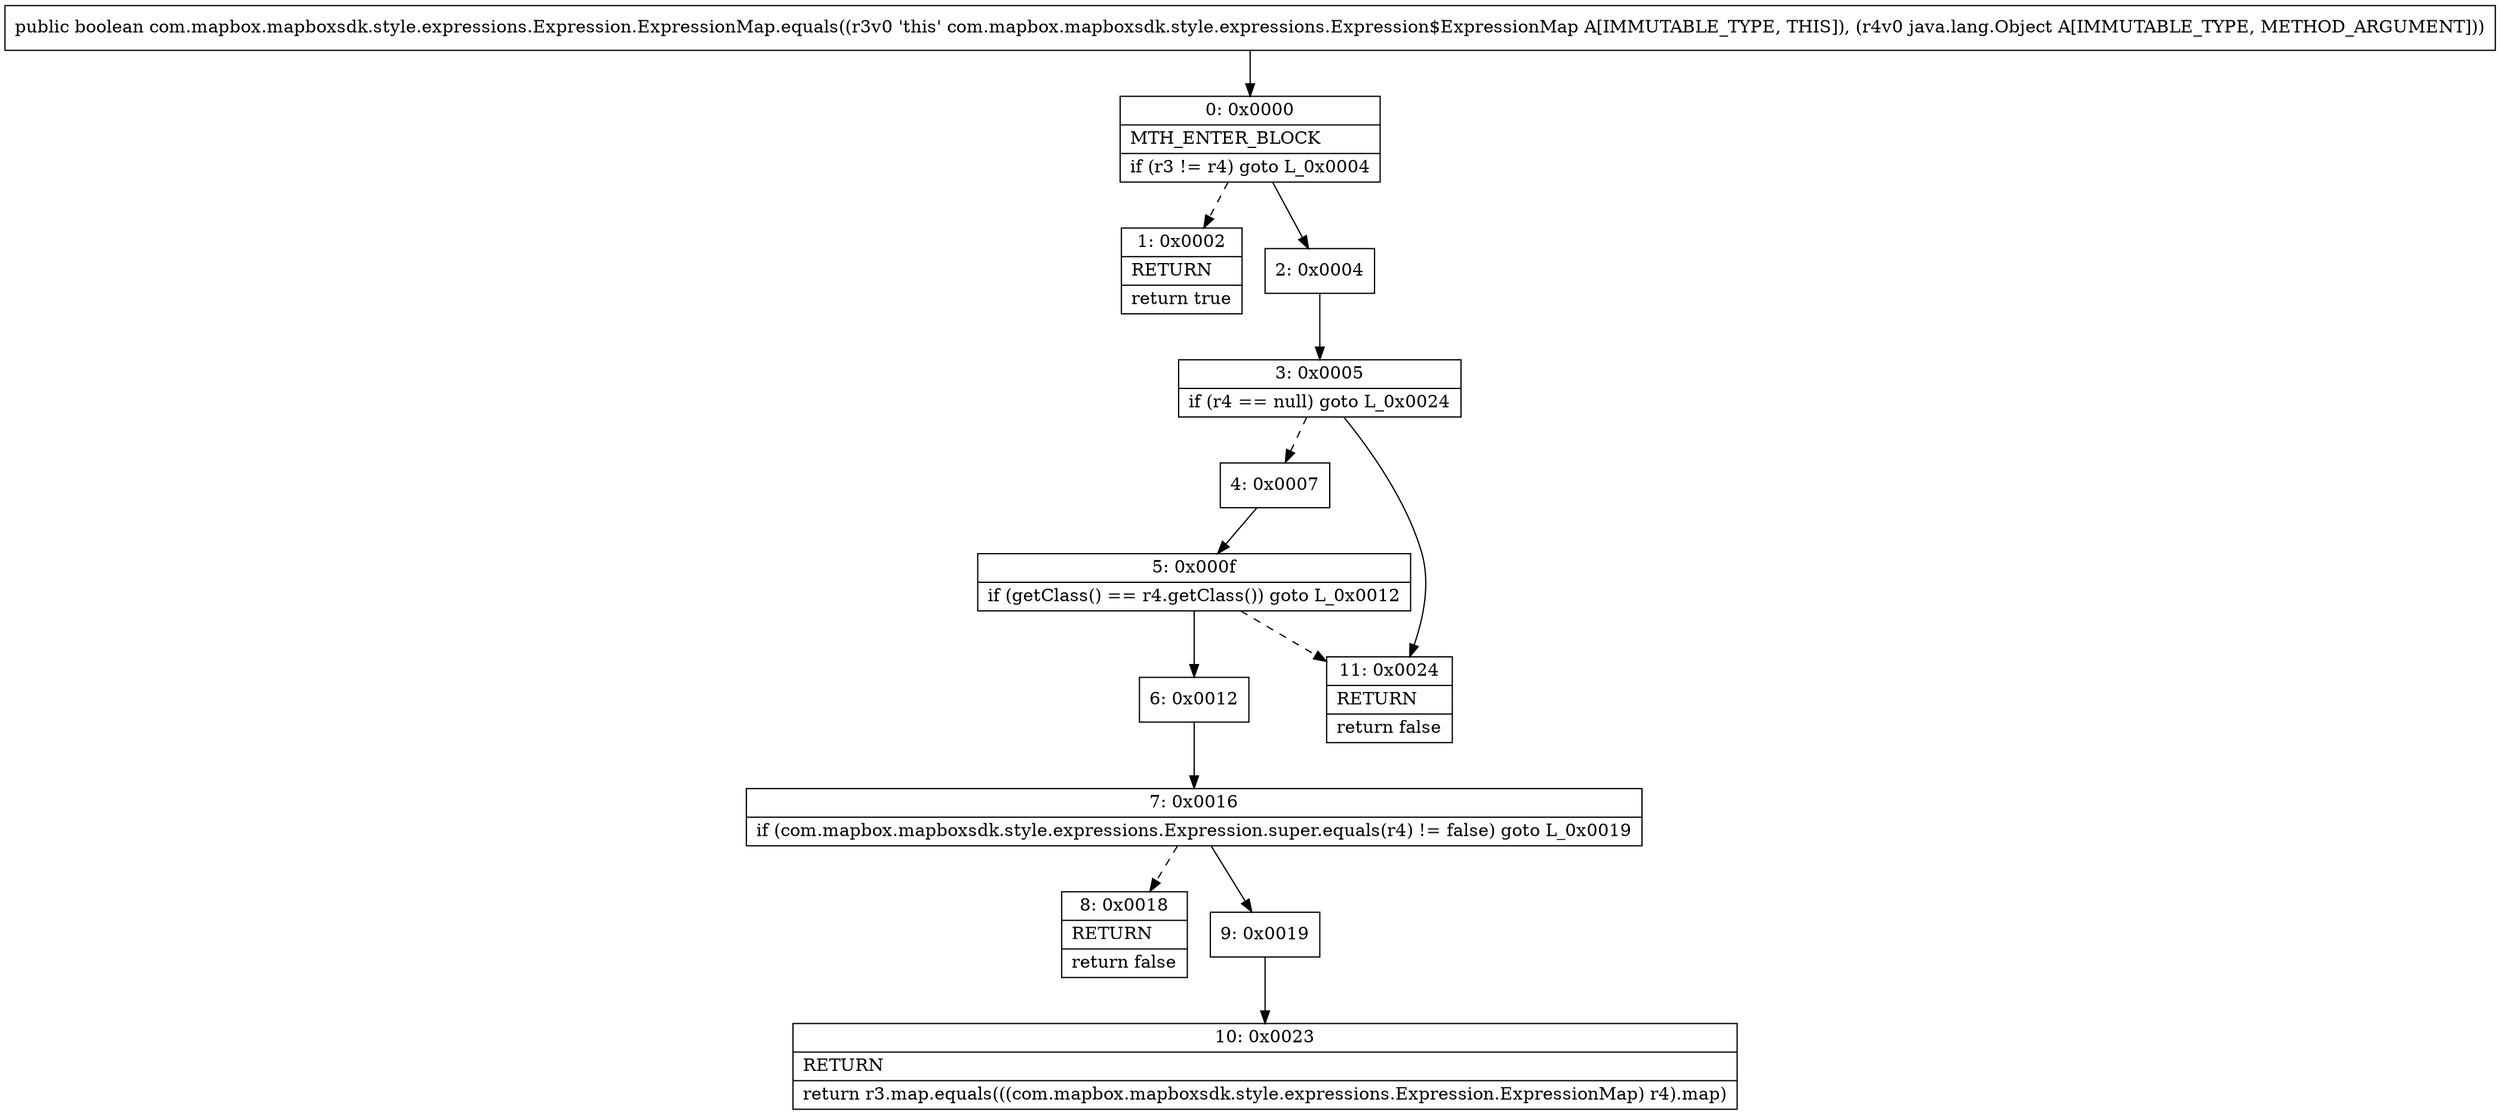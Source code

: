 digraph "CFG forcom.mapbox.mapboxsdk.style.expressions.Expression.ExpressionMap.equals(Ljava\/lang\/Object;)Z" {
Node_0 [shape=record,label="{0\:\ 0x0000|MTH_ENTER_BLOCK\l|if (r3 != r4) goto L_0x0004\l}"];
Node_1 [shape=record,label="{1\:\ 0x0002|RETURN\l|return true\l}"];
Node_2 [shape=record,label="{2\:\ 0x0004}"];
Node_3 [shape=record,label="{3\:\ 0x0005|if (r4 == null) goto L_0x0024\l}"];
Node_4 [shape=record,label="{4\:\ 0x0007}"];
Node_5 [shape=record,label="{5\:\ 0x000f|if (getClass() == r4.getClass()) goto L_0x0012\l}"];
Node_6 [shape=record,label="{6\:\ 0x0012}"];
Node_7 [shape=record,label="{7\:\ 0x0016|if (com.mapbox.mapboxsdk.style.expressions.Expression.super.equals(r4) != false) goto L_0x0019\l}"];
Node_8 [shape=record,label="{8\:\ 0x0018|RETURN\l|return false\l}"];
Node_9 [shape=record,label="{9\:\ 0x0019}"];
Node_10 [shape=record,label="{10\:\ 0x0023|RETURN\l|return r3.map.equals(((com.mapbox.mapboxsdk.style.expressions.Expression.ExpressionMap) r4).map)\l}"];
Node_11 [shape=record,label="{11\:\ 0x0024|RETURN\l|return false\l}"];
MethodNode[shape=record,label="{public boolean com.mapbox.mapboxsdk.style.expressions.Expression.ExpressionMap.equals((r3v0 'this' com.mapbox.mapboxsdk.style.expressions.Expression$ExpressionMap A[IMMUTABLE_TYPE, THIS]), (r4v0 java.lang.Object A[IMMUTABLE_TYPE, METHOD_ARGUMENT])) }"];
MethodNode -> Node_0;
Node_0 -> Node_1[style=dashed];
Node_0 -> Node_2;
Node_2 -> Node_3;
Node_3 -> Node_4[style=dashed];
Node_3 -> Node_11;
Node_4 -> Node_5;
Node_5 -> Node_6;
Node_5 -> Node_11[style=dashed];
Node_6 -> Node_7;
Node_7 -> Node_8[style=dashed];
Node_7 -> Node_9;
Node_9 -> Node_10;
}

